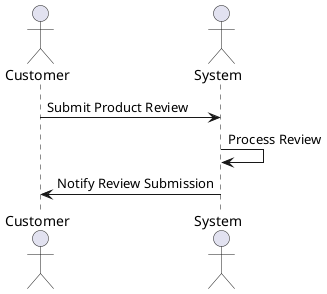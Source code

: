 @startuml product_review

!define Actor customer
!define Actor system

actor Customer as Customer
actor System as System

Customer -> System: Submit Product Review
System -> System: Process Review
System -> Customer: Notify Review Submission

@enduml
